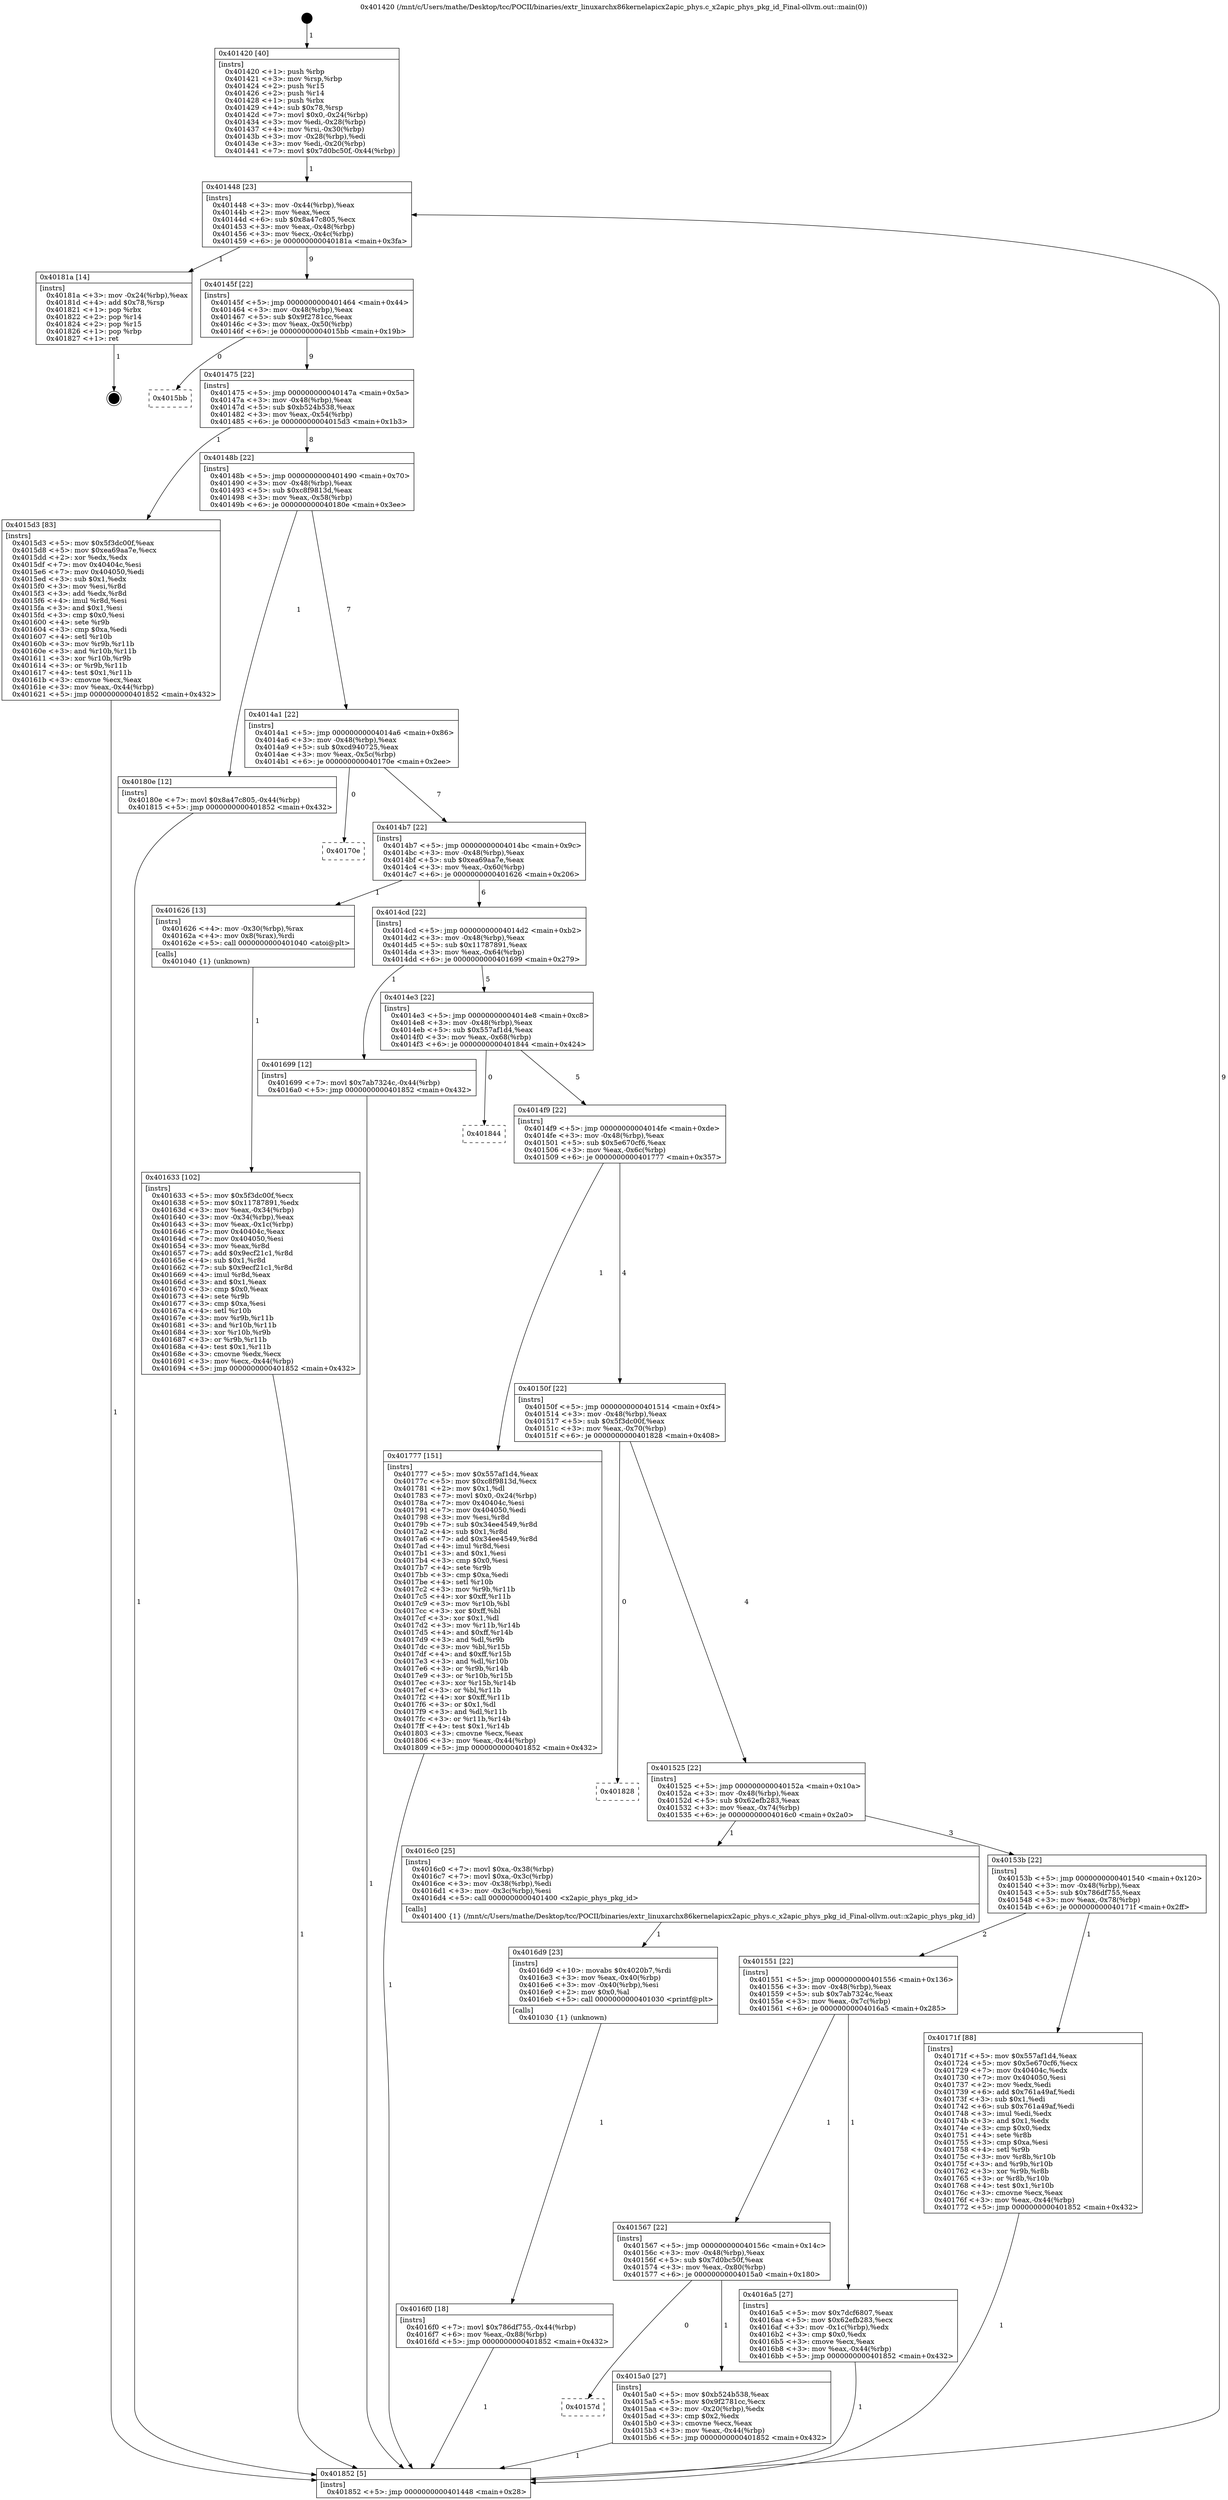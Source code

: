 digraph "0x401420" {
  label = "0x401420 (/mnt/c/Users/mathe/Desktop/tcc/POCII/binaries/extr_linuxarchx86kernelapicx2apic_phys.c_x2apic_phys_pkg_id_Final-ollvm.out::main(0))"
  labelloc = "t"
  node[shape=record]

  Entry [label="",width=0.3,height=0.3,shape=circle,fillcolor=black,style=filled]
  "0x401448" [label="{
     0x401448 [23]\l
     | [instrs]\l
     &nbsp;&nbsp;0x401448 \<+3\>: mov -0x44(%rbp),%eax\l
     &nbsp;&nbsp;0x40144b \<+2\>: mov %eax,%ecx\l
     &nbsp;&nbsp;0x40144d \<+6\>: sub $0x8a47c805,%ecx\l
     &nbsp;&nbsp;0x401453 \<+3\>: mov %eax,-0x48(%rbp)\l
     &nbsp;&nbsp;0x401456 \<+3\>: mov %ecx,-0x4c(%rbp)\l
     &nbsp;&nbsp;0x401459 \<+6\>: je 000000000040181a \<main+0x3fa\>\l
  }"]
  "0x40181a" [label="{
     0x40181a [14]\l
     | [instrs]\l
     &nbsp;&nbsp;0x40181a \<+3\>: mov -0x24(%rbp),%eax\l
     &nbsp;&nbsp;0x40181d \<+4\>: add $0x78,%rsp\l
     &nbsp;&nbsp;0x401821 \<+1\>: pop %rbx\l
     &nbsp;&nbsp;0x401822 \<+2\>: pop %r14\l
     &nbsp;&nbsp;0x401824 \<+2\>: pop %r15\l
     &nbsp;&nbsp;0x401826 \<+1\>: pop %rbp\l
     &nbsp;&nbsp;0x401827 \<+1\>: ret\l
  }"]
  "0x40145f" [label="{
     0x40145f [22]\l
     | [instrs]\l
     &nbsp;&nbsp;0x40145f \<+5\>: jmp 0000000000401464 \<main+0x44\>\l
     &nbsp;&nbsp;0x401464 \<+3\>: mov -0x48(%rbp),%eax\l
     &nbsp;&nbsp;0x401467 \<+5\>: sub $0x9f2781cc,%eax\l
     &nbsp;&nbsp;0x40146c \<+3\>: mov %eax,-0x50(%rbp)\l
     &nbsp;&nbsp;0x40146f \<+6\>: je 00000000004015bb \<main+0x19b\>\l
  }"]
  Exit [label="",width=0.3,height=0.3,shape=circle,fillcolor=black,style=filled,peripheries=2]
  "0x4015bb" [label="{
     0x4015bb\l
  }", style=dashed]
  "0x401475" [label="{
     0x401475 [22]\l
     | [instrs]\l
     &nbsp;&nbsp;0x401475 \<+5\>: jmp 000000000040147a \<main+0x5a\>\l
     &nbsp;&nbsp;0x40147a \<+3\>: mov -0x48(%rbp),%eax\l
     &nbsp;&nbsp;0x40147d \<+5\>: sub $0xb524b538,%eax\l
     &nbsp;&nbsp;0x401482 \<+3\>: mov %eax,-0x54(%rbp)\l
     &nbsp;&nbsp;0x401485 \<+6\>: je 00000000004015d3 \<main+0x1b3\>\l
  }"]
  "0x4016f0" [label="{
     0x4016f0 [18]\l
     | [instrs]\l
     &nbsp;&nbsp;0x4016f0 \<+7\>: movl $0x786df755,-0x44(%rbp)\l
     &nbsp;&nbsp;0x4016f7 \<+6\>: mov %eax,-0x88(%rbp)\l
     &nbsp;&nbsp;0x4016fd \<+5\>: jmp 0000000000401852 \<main+0x432\>\l
  }"]
  "0x4015d3" [label="{
     0x4015d3 [83]\l
     | [instrs]\l
     &nbsp;&nbsp;0x4015d3 \<+5\>: mov $0x5f3dc00f,%eax\l
     &nbsp;&nbsp;0x4015d8 \<+5\>: mov $0xea69aa7e,%ecx\l
     &nbsp;&nbsp;0x4015dd \<+2\>: xor %edx,%edx\l
     &nbsp;&nbsp;0x4015df \<+7\>: mov 0x40404c,%esi\l
     &nbsp;&nbsp;0x4015e6 \<+7\>: mov 0x404050,%edi\l
     &nbsp;&nbsp;0x4015ed \<+3\>: sub $0x1,%edx\l
     &nbsp;&nbsp;0x4015f0 \<+3\>: mov %esi,%r8d\l
     &nbsp;&nbsp;0x4015f3 \<+3\>: add %edx,%r8d\l
     &nbsp;&nbsp;0x4015f6 \<+4\>: imul %r8d,%esi\l
     &nbsp;&nbsp;0x4015fa \<+3\>: and $0x1,%esi\l
     &nbsp;&nbsp;0x4015fd \<+3\>: cmp $0x0,%esi\l
     &nbsp;&nbsp;0x401600 \<+4\>: sete %r9b\l
     &nbsp;&nbsp;0x401604 \<+3\>: cmp $0xa,%edi\l
     &nbsp;&nbsp;0x401607 \<+4\>: setl %r10b\l
     &nbsp;&nbsp;0x40160b \<+3\>: mov %r9b,%r11b\l
     &nbsp;&nbsp;0x40160e \<+3\>: and %r10b,%r11b\l
     &nbsp;&nbsp;0x401611 \<+3\>: xor %r10b,%r9b\l
     &nbsp;&nbsp;0x401614 \<+3\>: or %r9b,%r11b\l
     &nbsp;&nbsp;0x401617 \<+4\>: test $0x1,%r11b\l
     &nbsp;&nbsp;0x40161b \<+3\>: cmovne %ecx,%eax\l
     &nbsp;&nbsp;0x40161e \<+3\>: mov %eax,-0x44(%rbp)\l
     &nbsp;&nbsp;0x401621 \<+5\>: jmp 0000000000401852 \<main+0x432\>\l
  }"]
  "0x40148b" [label="{
     0x40148b [22]\l
     | [instrs]\l
     &nbsp;&nbsp;0x40148b \<+5\>: jmp 0000000000401490 \<main+0x70\>\l
     &nbsp;&nbsp;0x401490 \<+3\>: mov -0x48(%rbp),%eax\l
     &nbsp;&nbsp;0x401493 \<+5\>: sub $0xc8f9813d,%eax\l
     &nbsp;&nbsp;0x401498 \<+3\>: mov %eax,-0x58(%rbp)\l
     &nbsp;&nbsp;0x40149b \<+6\>: je 000000000040180e \<main+0x3ee\>\l
  }"]
  "0x4016d9" [label="{
     0x4016d9 [23]\l
     | [instrs]\l
     &nbsp;&nbsp;0x4016d9 \<+10\>: movabs $0x4020b7,%rdi\l
     &nbsp;&nbsp;0x4016e3 \<+3\>: mov %eax,-0x40(%rbp)\l
     &nbsp;&nbsp;0x4016e6 \<+3\>: mov -0x40(%rbp),%esi\l
     &nbsp;&nbsp;0x4016e9 \<+2\>: mov $0x0,%al\l
     &nbsp;&nbsp;0x4016eb \<+5\>: call 0000000000401030 \<printf@plt\>\l
     | [calls]\l
     &nbsp;&nbsp;0x401030 \{1\} (unknown)\l
  }"]
  "0x40180e" [label="{
     0x40180e [12]\l
     | [instrs]\l
     &nbsp;&nbsp;0x40180e \<+7\>: movl $0x8a47c805,-0x44(%rbp)\l
     &nbsp;&nbsp;0x401815 \<+5\>: jmp 0000000000401852 \<main+0x432\>\l
  }"]
  "0x4014a1" [label="{
     0x4014a1 [22]\l
     | [instrs]\l
     &nbsp;&nbsp;0x4014a1 \<+5\>: jmp 00000000004014a6 \<main+0x86\>\l
     &nbsp;&nbsp;0x4014a6 \<+3\>: mov -0x48(%rbp),%eax\l
     &nbsp;&nbsp;0x4014a9 \<+5\>: sub $0xcd940725,%eax\l
     &nbsp;&nbsp;0x4014ae \<+3\>: mov %eax,-0x5c(%rbp)\l
     &nbsp;&nbsp;0x4014b1 \<+6\>: je 000000000040170e \<main+0x2ee\>\l
  }"]
  "0x401633" [label="{
     0x401633 [102]\l
     | [instrs]\l
     &nbsp;&nbsp;0x401633 \<+5\>: mov $0x5f3dc00f,%ecx\l
     &nbsp;&nbsp;0x401638 \<+5\>: mov $0x11787891,%edx\l
     &nbsp;&nbsp;0x40163d \<+3\>: mov %eax,-0x34(%rbp)\l
     &nbsp;&nbsp;0x401640 \<+3\>: mov -0x34(%rbp),%eax\l
     &nbsp;&nbsp;0x401643 \<+3\>: mov %eax,-0x1c(%rbp)\l
     &nbsp;&nbsp;0x401646 \<+7\>: mov 0x40404c,%eax\l
     &nbsp;&nbsp;0x40164d \<+7\>: mov 0x404050,%esi\l
     &nbsp;&nbsp;0x401654 \<+3\>: mov %eax,%r8d\l
     &nbsp;&nbsp;0x401657 \<+7\>: add $0x9ecf21c1,%r8d\l
     &nbsp;&nbsp;0x40165e \<+4\>: sub $0x1,%r8d\l
     &nbsp;&nbsp;0x401662 \<+7\>: sub $0x9ecf21c1,%r8d\l
     &nbsp;&nbsp;0x401669 \<+4\>: imul %r8d,%eax\l
     &nbsp;&nbsp;0x40166d \<+3\>: and $0x1,%eax\l
     &nbsp;&nbsp;0x401670 \<+3\>: cmp $0x0,%eax\l
     &nbsp;&nbsp;0x401673 \<+4\>: sete %r9b\l
     &nbsp;&nbsp;0x401677 \<+3\>: cmp $0xa,%esi\l
     &nbsp;&nbsp;0x40167a \<+4\>: setl %r10b\l
     &nbsp;&nbsp;0x40167e \<+3\>: mov %r9b,%r11b\l
     &nbsp;&nbsp;0x401681 \<+3\>: and %r10b,%r11b\l
     &nbsp;&nbsp;0x401684 \<+3\>: xor %r10b,%r9b\l
     &nbsp;&nbsp;0x401687 \<+3\>: or %r9b,%r11b\l
     &nbsp;&nbsp;0x40168a \<+4\>: test $0x1,%r11b\l
     &nbsp;&nbsp;0x40168e \<+3\>: cmovne %edx,%ecx\l
     &nbsp;&nbsp;0x401691 \<+3\>: mov %ecx,-0x44(%rbp)\l
     &nbsp;&nbsp;0x401694 \<+5\>: jmp 0000000000401852 \<main+0x432\>\l
  }"]
  "0x40170e" [label="{
     0x40170e\l
  }", style=dashed]
  "0x4014b7" [label="{
     0x4014b7 [22]\l
     | [instrs]\l
     &nbsp;&nbsp;0x4014b7 \<+5\>: jmp 00000000004014bc \<main+0x9c\>\l
     &nbsp;&nbsp;0x4014bc \<+3\>: mov -0x48(%rbp),%eax\l
     &nbsp;&nbsp;0x4014bf \<+5\>: sub $0xea69aa7e,%eax\l
     &nbsp;&nbsp;0x4014c4 \<+3\>: mov %eax,-0x60(%rbp)\l
     &nbsp;&nbsp;0x4014c7 \<+6\>: je 0000000000401626 \<main+0x206\>\l
  }"]
  "0x401420" [label="{
     0x401420 [40]\l
     | [instrs]\l
     &nbsp;&nbsp;0x401420 \<+1\>: push %rbp\l
     &nbsp;&nbsp;0x401421 \<+3\>: mov %rsp,%rbp\l
     &nbsp;&nbsp;0x401424 \<+2\>: push %r15\l
     &nbsp;&nbsp;0x401426 \<+2\>: push %r14\l
     &nbsp;&nbsp;0x401428 \<+1\>: push %rbx\l
     &nbsp;&nbsp;0x401429 \<+4\>: sub $0x78,%rsp\l
     &nbsp;&nbsp;0x40142d \<+7\>: movl $0x0,-0x24(%rbp)\l
     &nbsp;&nbsp;0x401434 \<+3\>: mov %edi,-0x28(%rbp)\l
     &nbsp;&nbsp;0x401437 \<+4\>: mov %rsi,-0x30(%rbp)\l
     &nbsp;&nbsp;0x40143b \<+3\>: mov -0x28(%rbp),%edi\l
     &nbsp;&nbsp;0x40143e \<+3\>: mov %edi,-0x20(%rbp)\l
     &nbsp;&nbsp;0x401441 \<+7\>: movl $0x7d0bc50f,-0x44(%rbp)\l
  }"]
  "0x401626" [label="{
     0x401626 [13]\l
     | [instrs]\l
     &nbsp;&nbsp;0x401626 \<+4\>: mov -0x30(%rbp),%rax\l
     &nbsp;&nbsp;0x40162a \<+4\>: mov 0x8(%rax),%rdi\l
     &nbsp;&nbsp;0x40162e \<+5\>: call 0000000000401040 \<atoi@plt\>\l
     | [calls]\l
     &nbsp;&nbsp;0x401040 \{1\} (unknown)\l
  }"]
  "0x4014cd" [label="{
     0x4014cd [22]\l
     | [instrs]\l
     &nbsp;&nbsp;0x4014cd \<+5\>: jmp 00000000004014d2 \<main+0xb2\>\l
     &nbsp;&nbsp;0x4014d2 \<+3\>: mov -0x48(%rbp),%eax\l
     &nbsp;&nbsp;0x4014d5 \<+5\>: sub $0x11787891,%eax\l
     &nbsp;&nbsp;0x4014da \<+3\>: mov %eax,-0x64(%rbp)\l
     &nbsp;&nbsp;0x4014dd \<+6\>: je 0000000000401699 \<main+0x279\>\l
  }"]
  "0x401852" [label="{
     0x401852 [5]\l
     | [instrs]\l
     &nbsp;&nbsp;0x401852 \<+5\>: jmp 0000000000401448 \<main+0x28\>\l
  }"]
  "0x401699" [label="{
     0x401699 [12]\l
     | [instrs]\l
     &nbsp;&nbsp;0x401699 \<+7\>: movl $0x7ab7324c,-0x44(%rbp)\l
     &nbsp;&nbsp;0x4016a0 \<+5\>: jmp 0000000000401852 \<main+0x432\>\l
  }"]
  "0x4014e3" [label="{
     0x4014e3 [22]\l
     | [instrs]\l
     &nbsp;&nbsp;0x4014e3 \<+5\>: jmp 00000000004014e8 \<main+0xc8\>\l
     &nbsp;&nbsp;0x4014e8 \<+3\>: mov -0x48(%rbp),%eax\l
     &nbsp;&nbsp;0x4014eb \<+5\>: sub $0x557af1d4,%eax\l
     &nbsp;&nbsp;0x4014f0 \<+3\>: mov %eax,-0x68(%rbp)\l
     &nbsp;&nbsp;0x4014f3 \<+6\>: je 0000000000401844 \<main+0x424\>\l
  }"]
  "0x40157d" [label="{
     0x40157d\l
  }", style=dashed]
  "0x401844" [label="{
     0x401844\l
  }", style=dashed]
  "0x4014f9" [label="{
     0x4014f9 [22]\l
     | [instrs]\l
     &nbsp;&nbsp;0x4014f9 \<+5\>: jmp 00000000004014fe \<main+0xde\>\l
     &nbsp;&nbsp;0x4014fe \<+3\>: mov -0x48(%rbp),%eax\l
     &nbsp;&nbsp;0x401501 \<+5\>: sub $0x5e670cf6,%eax\l
     &nbsp;&nbsp;0x401506 \<+3\>: mov %eax,-0x6c(%rbp)\l
     &nbsp;&nbsp;0x401509 \<+6\>: je 0000000000401777 \<main+0x357\>\l
  }"]
  "0x4015a0" [label="{
     0x4015a0 [27]\l
     | [instrs]\l
     &nbsp;&nbsp;0x4015a0 \<+5\>: mov $0xb524b538,%eax\l
     &nbsp;&nbsp;0x4015a5 \<+5\>: mov $0x9f2781cc,%ecx\l
     &nbsp;&nbsp;0x4015aa \<+3\>: mov -0x20(%rbp),%edx\l
     &nbsp;&nbsp;0x4015ad \<+3\>: cmp $0x2,%edx\l
     &nbsp;&nbsp;0x4015b0 \<+3\>: cmovne %ecx,%eax\l
     &nbsp;&nbsp;0x4015b3 \<+3\>: mov %eax,-0x44(%rbp)\l
     &nbsp;&nbsp;0x4015b6 \<+5\>: jmp 0000000000401852 \<main+0x432\>\l
  }"]
  "0x401777" [label="{
     0x401777 [151]\l
     | [instrs]\l
     &nbsp;&nbsp;0x401777 \<+5\>: mov $0x557af1d4,%eax\l
     &nbsp;&nbsp;0x40177c \<+5\>: mov $0xc8f9813d,%ecx\l
     &nbsp;&nbsp;0x401781 \<+2\>: mov $0x1,%dl\l
     &nbsp;&nbsp;0x401783 \<+7\>: movl $0x0,-0x24(%rbp)\l
     &nbsp;&nbsp;0x40178a \<+7\>: mov 0x40404c,%esi\l
     &nbsp;&nbsp;0x401791 \<+7\>: mov 0x404050,%edi\l
     &nbsp;&nbsp;0x401798 \<+3\>: mov %esi,%r8d\l
     &nbsp;&nbsp;0x40179b \<+7\>: sub $0x34ee4549,%r8d\l
     &nbsp;&nbsp;0x4017a2 \<+4\>: sub $0x1,%r8d\l
     &nbsp;&nbsp;0x4017a6 \<+7\>: add $0x34ee4549,%r8d\l
     &nbsp;&nbsp;0x4017ad \<+4\>: imul %r8d,%esi\l
     &nbsp;&nbsp;0x4017b1 \<+3\>: and $0x1,%esi\l
     &nbsp;&nbsp;0x4017b4 \<+3\>: cmp $0x0,%esi\l
     &nbsp;&nbsp;0x4017b7 \<+4\>: sete %r9b\l
     &nbsp;&nbsp;0x4017bb \<+3\>: cmp $0xa,%edi\l
     &nbsp;&nbsp;0x4017be \<+4\>: setl %r10b\l
     &nbsp;&nbsp;0x4017c2 \<+3\>: mov %r9b,%r11b\l
     &nbsp;&nbsp;0x4017c5 \<+4\>: xor $0xff,%r11b\l
     &nbsp;&nbsp;0x4017c9 \<+3\>: mov %r10b,%bl\l
     &nbsp;&nbsp;0x4017cc \<+3\>: xor $0xff,%bl\l
     &nbsp;&nbsp;0x4017cf \<+3\>: xor $0x1,%dl\l
     &nbsp;&nbsp;0x4017d2 \<+3\>: mov %r11b,%r14b\l
     &nbsp;&nbsp;0x4017d5 \<+4\>: and $0xff,%r14b\l
     &nbsp;&nbsp;0x4017d9 \<+3\>: and %dl,%r9b\l
     &nbsp;&nbsp;0x4017dc \<+3\>: mov %bl,%r15b\l
     &nbsp;&nbsp;0x4017df \<+4\>: and $0xff,%r15b\l
     &nbsp;&nbsp;0x4017e3 \<+3\>: and %dl,%r10b\l
     &nbsp;&nbsp;0x4017e6 \<+3\>: or %r9b,%r14b\l
     &nbsp;&nbsp;0x4017e9 \<+3\>: or %r10b,%r15b\l
     &nbsp;&nbsp;0x4017ec \<+3\>: xor %r15b,%r14b\l
     &nbsp;&nbsp;0x4017ef \<+3\>: or %bl,%r11b\l
     &nbsp;&nbsp;0x4017f2 \<+4\>: xor $0xff,%r11b\l
     &nbsp;&nbsp;0x4017f6 \<+3\>: or $0x1,%dl\l
     &nbsp;&nbsp;0x4017f9 \<+3\>: and %dl,%r11b\l
     &nbsp;&nbsp;0x4017fc \<+3\>: or %r11b,%r14b\l
     &nbsp;&nbsp;0x4017ff \<+4\>: test $0x1,%r14b\l
     &nbsp;&nbsp;0x401803 \<+3\>: cmovne %ecx,%eax\l
     &nbsp;&nbsp;0x401806 \<+3\>: mov %eax,-0x44(%rbp)\l
     &nbsp;&nbsp;0x401809 \<+5\>: jmp 0000000000401852 \<main+0x432\>\l
  }"]
  "0x40150f" [label="{
     0x40150f [22]\l
     | [instrs]\l
     &nbsp;&nbsp;0x40150f \<+5\>: jmp 0000000000401514 \<main+0xf4\>\l
     &nbsp;&nbsp;0x401514 \<+3\>: mov -0x48(%rbp),%eax\l
     &nbsp;&nbsp;0x401517 \<+5\>: sub $0x5f3dc00f,%eax\l
     &nbsp;&nbsp;0x40151c \<+3\>: mov %eax,-0x70(%rbp)\l
     &nbsp;&nbsp;0x40151f \<+6\>: je 0000000000401828 \<main+0x408\>\l
  }"]
  "0x401567" [label="{
     0x401567 [22]\l
     | [instrs]\l
     &nbsp;&nbsp;0x401567 \<+5\>: jmp 000000000040156c \<main+0x14c\>\l
     &nbsp;&nbsp;0x40156c \<+3\>: mov -0x48(%rbp),%eax\l
     &nbsp;&nbsp;0x40156f \<+5\>: sub $0x7d0bc50f,%eax\l
     &nbsp;&nbsp;0x401574 \<+3\>: mov %eax,-0x80(%rbp)\l
     &nbsp;&nbsp;0x401577 \<+6\>: je 00000000004015a0 \<main+0x180\>\l
  }"]
  "0x401828" [label="{
     0x401828\l
  }", style=dashed]
  "0x401525" [label="{
     0x401525 [22]\l
     | [instrs]\l
     &nbsp;&nbsp;0x401525 \<+5\>: jmp 000000000040152a \<main+0x10a\>\l
     &nbsp;&nbsp;0x40152a \<+3\>: mov -0x48(%rbp),%eax\l
     &nbsp;&nbsp;0x40152d \<+5\>: sub $0x62efb283,%eax\l
     &nbsp;&nbsp;0x401532 \<+3\>: mov %eax,-0x74(%rbp)\l
     &nbsp;&nbsp;0x401535 \<+6\>: je 00000000004016c0 \<main+0x2a0\>\l
  }"]
  "0x4016a5" [label="{
     0x4016a5 [27]\l
     | [instrs]\l
     &nbsp;&nbsp;0x4016a5 \<+5\>: mov $0x7dcf6807,%eax\l
     &nbsp;&nbsp;0x4016aa \<+5\>: mov $0x62efb283,%ecx\l
     &nbsp;&nbsp;0x4016af \<+3\>: mov -0x1c(%rbp),%edx\l
     &nbsp;&nbsp;0x4016b2 \<+3\>: cmp $0x0,%edx\l
     &nbsp;&nbsp;0x4016b5 \<+3\>: cmove %ecx,%eax\l
     &nbsp;&nbsp;0x4016b8 \<+3\>: mov %eax,-0x44(%rbp)\l
     &nbsp;&nbsp;0x4016bb \<+5\>: jmp 0000000000401852 \<main+0x432\>\l
  }"]
  "0x4016c0" [label="{
     0x4016c0 [25]\l
     | [instrs]\l
     &nbsp;&nbsp;0x4016c0 \<+7\>: movl $0xa,-0x38(%rbp)\l
     &nbsp;&nbsp;0x4016c7 \<+7\>: movl $0xa,-0x3c(%rbp)\l
     &nbsp;&nbsp;0x4016ce \<+3\>: mov -0x38(%rbp),%edi\l
     &nbsp;&nbsp;0x4016d1 \<+3\>: mov -0x3c(%rbp),%esi\l
     &nbsp;&nbsp;0x4016d4 \<+5\>: call 0000000000401400 \<x2apic_phys_pkg_id\>\l
     | [calls]\l
     &nbsp;&nbsp;0x401400 \{1\} (/mnt/c/Users/mathe/Desktop/tcc/POCII/binaries/extr_linuxarchx86kernelapicx2apic_phys.c_x2apic_phys_pkg_id_Final-ollvm.out::x2apic_phys_pkg_id)\l
  }"]
  "0x40153b" [label="{
     0x40153b [22]\l
     | [instrs]\l
     &nbsp;&nbsp;0x40153b \<+5\>: jmp 0000000000401540 \<main+0x120\>\l
     &nbsp;&nbsp;0x401540 \<+3\>: mov -0x48(%rbp),%eax\l
     &nbsp;&nbsp;0x401543 \<+5\>: sub $0x786df755,%eax\l
     &nbsp;&nbsp;0x401548 \<+3\>: mov %eax,-0x78(%rbp)\l
     &nbsp;&nbsp;0x40154b \<+6\>: je 000000000040171f \<main+0x2ff\>\l
  }"]
  "0x401551" [label="{
     0x401551 [22]\l
     | [instrs]\l
     &nbsp;&nbsp;0x401551 \<+5\>: jmp 0000000000401556 \<main+0x136\>\l
     &nbsp;&nbsp;0x401556 \<+3\>: mov -0x48(%rbp),%eax\l
     &nbsp;&nbsp;0x401559 \<+5\>: sub $0x7ab7324c,%eax\l
     &nbsp;&nbsp;0x40155e \<+3\>: mov %eax,-0x7c(%rbp)\l
     &nbsp;&nbsp;0x401561 \<+6\>: je 00000000004016a5 \<main+0x285\>\l
  }"]
  "0x40171f" [label="{
     0x40171f [88]\l
     | [instrs]\l
     &nbsp;&nbsp;0x40171f \<+5\>: mov $0x557af1d4,%eax\l
     &nbsp;&nbsp;0x401724 \<+5\>: mov $0x5e670cf6,%ecx\l
     &nbsp;&nbsp;0x401729 \<+7\>: mov 0x40404c,%edx\l
     &nbsp;&nbsp;0x401730 \<+7\>: mov 0x404050,%esi\l
     &nbsp;&nbsp;0x401737 \<+2\>: mov %edx,%edi\l
     &nbsp;&nbsp;0x401739 \<+6\>: add $0x761a49af,%edi\l
     &nbsp;&nbsp;0x40173f \<+3\>: sub $0x1,%edi\l
     &nbsp;&nbsp;0x401742 \<+6\>: sub $0x761a49af,%edi\l
     &nbsp;&nbsp;0x401748 \<+3\>: imul %edi,%edx\l
     &nbsp;&nbsp;0x40174b \<+3\>: and $0x1,%edx\l
     &nbsp;&nbsp;0x40174e \<+3\>: cmp $0x0,%edx\l
     &nbsp;&nbsp;0x401751 \<+4\>: sete %r8b\l
     &nbsp;&nbsp;0x401755 \<+3\>: cmp $0xa,%esi\l
     &nbsp;&nbsp;0x401758 \<+4\>: setl %r9b\l
     &nbsp;&nbsp;0x40175c \<+3\>: mov %r8b,%r10b\l
     &nbsp;&nbsp;0x40175f \<+3\>: and %r9b,%r10b\l
     &nbsp;&nbsp;0x401762 \<+3\>: xor %r9b,%r8b\l
     &nbsp;&nbsp;0x401765 \<+3\>: or %r8b,%r10b\l
     &nbsp;&nbsp;0x401768 \<+4\>: test $0x1,%r10b\l
     &nbsp;&nbsp;0x40176c \<+3\>: cmovne %ecx,%eax\l
     &nbsp;&nbsp;0x40176f \<+3\>: mov %eax,-0x44(%rbp)\l
     &nbsp;&nbsp;0x401772 \<+5\>: jmp 0000000000401852 \<main+0x432\>\l
  }"]
  Entry -> "0x401420" [label=" 1"]
  "0x401448" -> "0x40181a" [label=" 1"]
  "0x401448" -> "0x40145f" [label=" 9"]
  "0x40181a" -> Exit [label=" 1"]
  "0x40145f" -> "0x4015bb" [label=" 0"]
  "0x40145f" -> "0x401475" [label=" 9"]
  "0x40180e" -> "0x401852" [label=" 1"]
  "0x401475" -> "0x4015d3" [label=" 1"]
  "0x401475" -> "0x40148b" [label=" 8"]
  "0x401777" -> "0x401852" [label=" 1"]
  "0x40148b" -> "0x40180e" [label=" 1"]
  "0x40148b" -> "0x4014a1" [label=" 7"]
  "0x40171f" -> "0x401852" [label=" 1"]
  "0x4014a1" -> "0x40170e" [label=" 0"]
  "0x4014a1" -> "0x4014b7" [label=" 7"]
  "0x4016f0" -> "0x401852" [label=" 1"]
  "0x4014b7" -> "0x401626" [label=" 1"]
  "0x4014b7" -> "0x4014cd" [label=" 6"]
  "0x4016d9" -> "0x4016f0" [label=" 1"]
  "0x4014cd" -> "0x401699" [label=" 1"]
  "0x4014cd" -> "0x4014e3" [label=" 5"]
  "0x4016c0" -> "0x4016d9" [label=" 1"]
  "0x4014e3" -> "0x401844" [label=" 0"]
  "0x4014e3" -> "0x4014f9" [label=" 5"]
  "0x4016a5" -> "0x401852" [label=" 1"]
  "0x4014f9" -> "0x401777" [label=" 1"]
  "0x4014f9" -> "0x40150f" [label=" 4"]
  "0x401699" -> "0x401852" [label=" 1"]
  "0x40150f" -> "0x401828" [label=" 0"]
  "0x40150f" -> "0x401525" [label=" 4"]
  "0x401626" -> "0x401633" [label=" 1"]
  "0x401525" -> "0x4016c0" [label=" 1"]
  "0x401525" -> "0x40153b" [label=" 3"]
  "0x4015d3" -> "0x401852" [label=" 1"]
  "0x40153b" -> "0x40171f" [label=" 1"]
  "0x40153b" -> "0x401551" [label=" 2"]
  "0x401852" -> "0x401448" [label=" 9"]
  "0x401551" -> "0x4016a5" [label=" 1"]
  "0x401551" -> "0x401567" [label=" 1"]
  "0x401633" -> "0x401852" [label=" 1"]
  "0x401567" -> "0x4015a0" [label=" 1"]
  "0x401567" -> "0x40157d" [label=" 0"]
  "0x4015a0" -> "0x401852" [label=" 1"]
  "0x401420" -> "0x401448" [label=" 1"]
}
